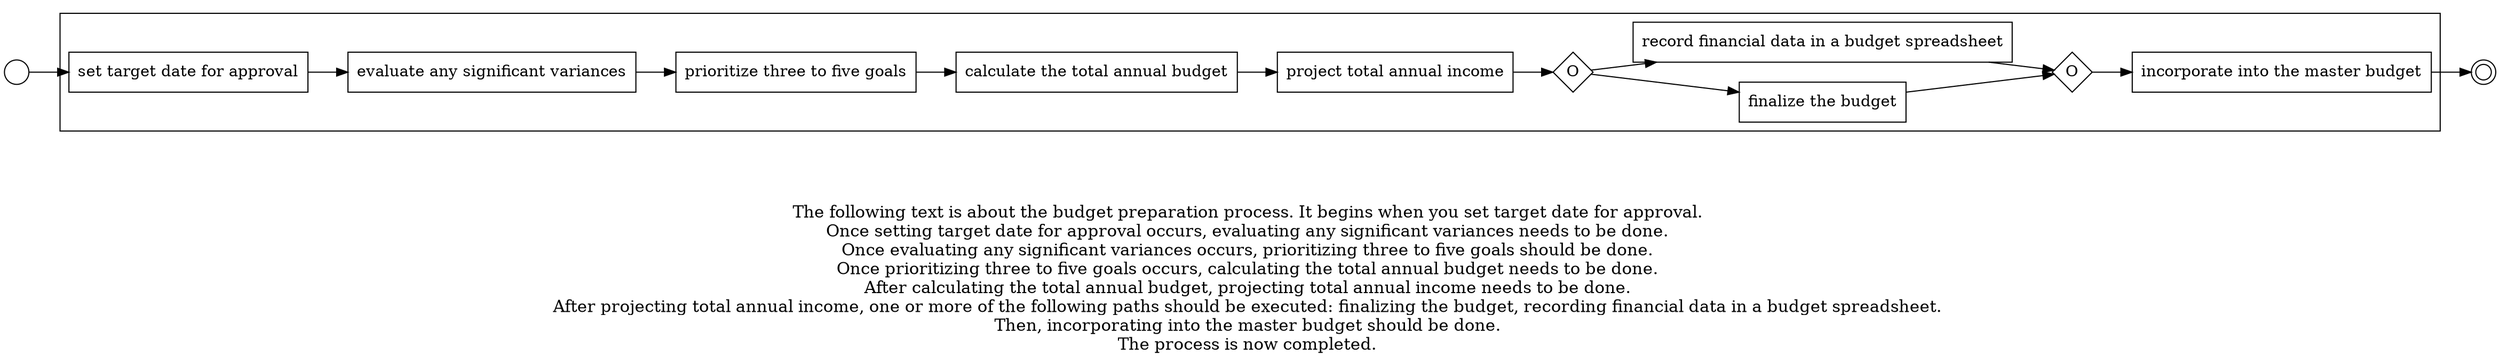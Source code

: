 digraph budget_preparation_process_186 {
	graph [rankdir=LR]
	START_NODE [label="" shape=circle width=0.3]
	subgraph CLUSTER_0 {
		"set target date for approval" [shape=box]
		"evaluate any significant variances" [shape=box]
		"set target date for approval" -> "evaluate any significant variances"
		"prioritize three to five goals" [shape=box]
		"evaluate any significant variances" -> "prioritize three to five goals"
		"calculate the total annual budget" [shape=box]
		"prioritize three to five goals" -> "calculate the total annual budget"
		"project total annual income" [shape=box]
		"calculate the total annual budget" -> "project total annual income"
		"OR_SPLIT--6. Putting it all together_C538" [label=O fixedsize=true shape=diamond width=0.5]
		"project total annual income" -> "OR_SPLIT--6. Putting it all together_C538"
		"finalize the budget" [shape=box]
		"OR_SPLIT--6. Putting it all together_C538" -> "finalize the budget"
		"record financial data in a budget spreadsheet" [shape=box]
		"OR_SPLIT--6. Putting it all together_C538" -> "record financial data in a budget spreadsheet"
		"OR_JOIN--6. Putting it all together_C538" [label=O fixedsize=true shape=diamond width=0.5]
		"finalize the budget" -> "OR_JOIN--6. Putting it all together_C538"
		"record financial data in a budget spreadsheet" -> "OR_JOIN--6. Putting it all together_C538"
		"incorporate into the master budget" [shape=box]
		"OR_JOIN--6. Putting it all together_C538" -> "incorporate into the master budget"
	}
	START_NODE -> "set target date for approval"
	END_NODE [label="" shape=doublecircle width=0.2]
	"incorporate into the master budget" -> END_NODE
	fontsize=15 label="\n\n
The following text is about the budget preparation process. It begins when you set target date for approval. 
Once setting target date for approval occurs, evaluating any significant variances needs to be done. 
Once evaluating any significant variances occurs, prioritizing three to five goals should be done. 
Once prioritizing three to five goals occurs, calculating the total annual budget needs to be done. 
After calculating the total annual budget, projecting total annual income needs to be done. 
After projecting total annual income, one or more of the following paths should be executed: finalizing the budget, recording financial data in a budget spreadsheet. 
Then, incorporating into the master budget should be done. 
The process is now completed. 
"
}
